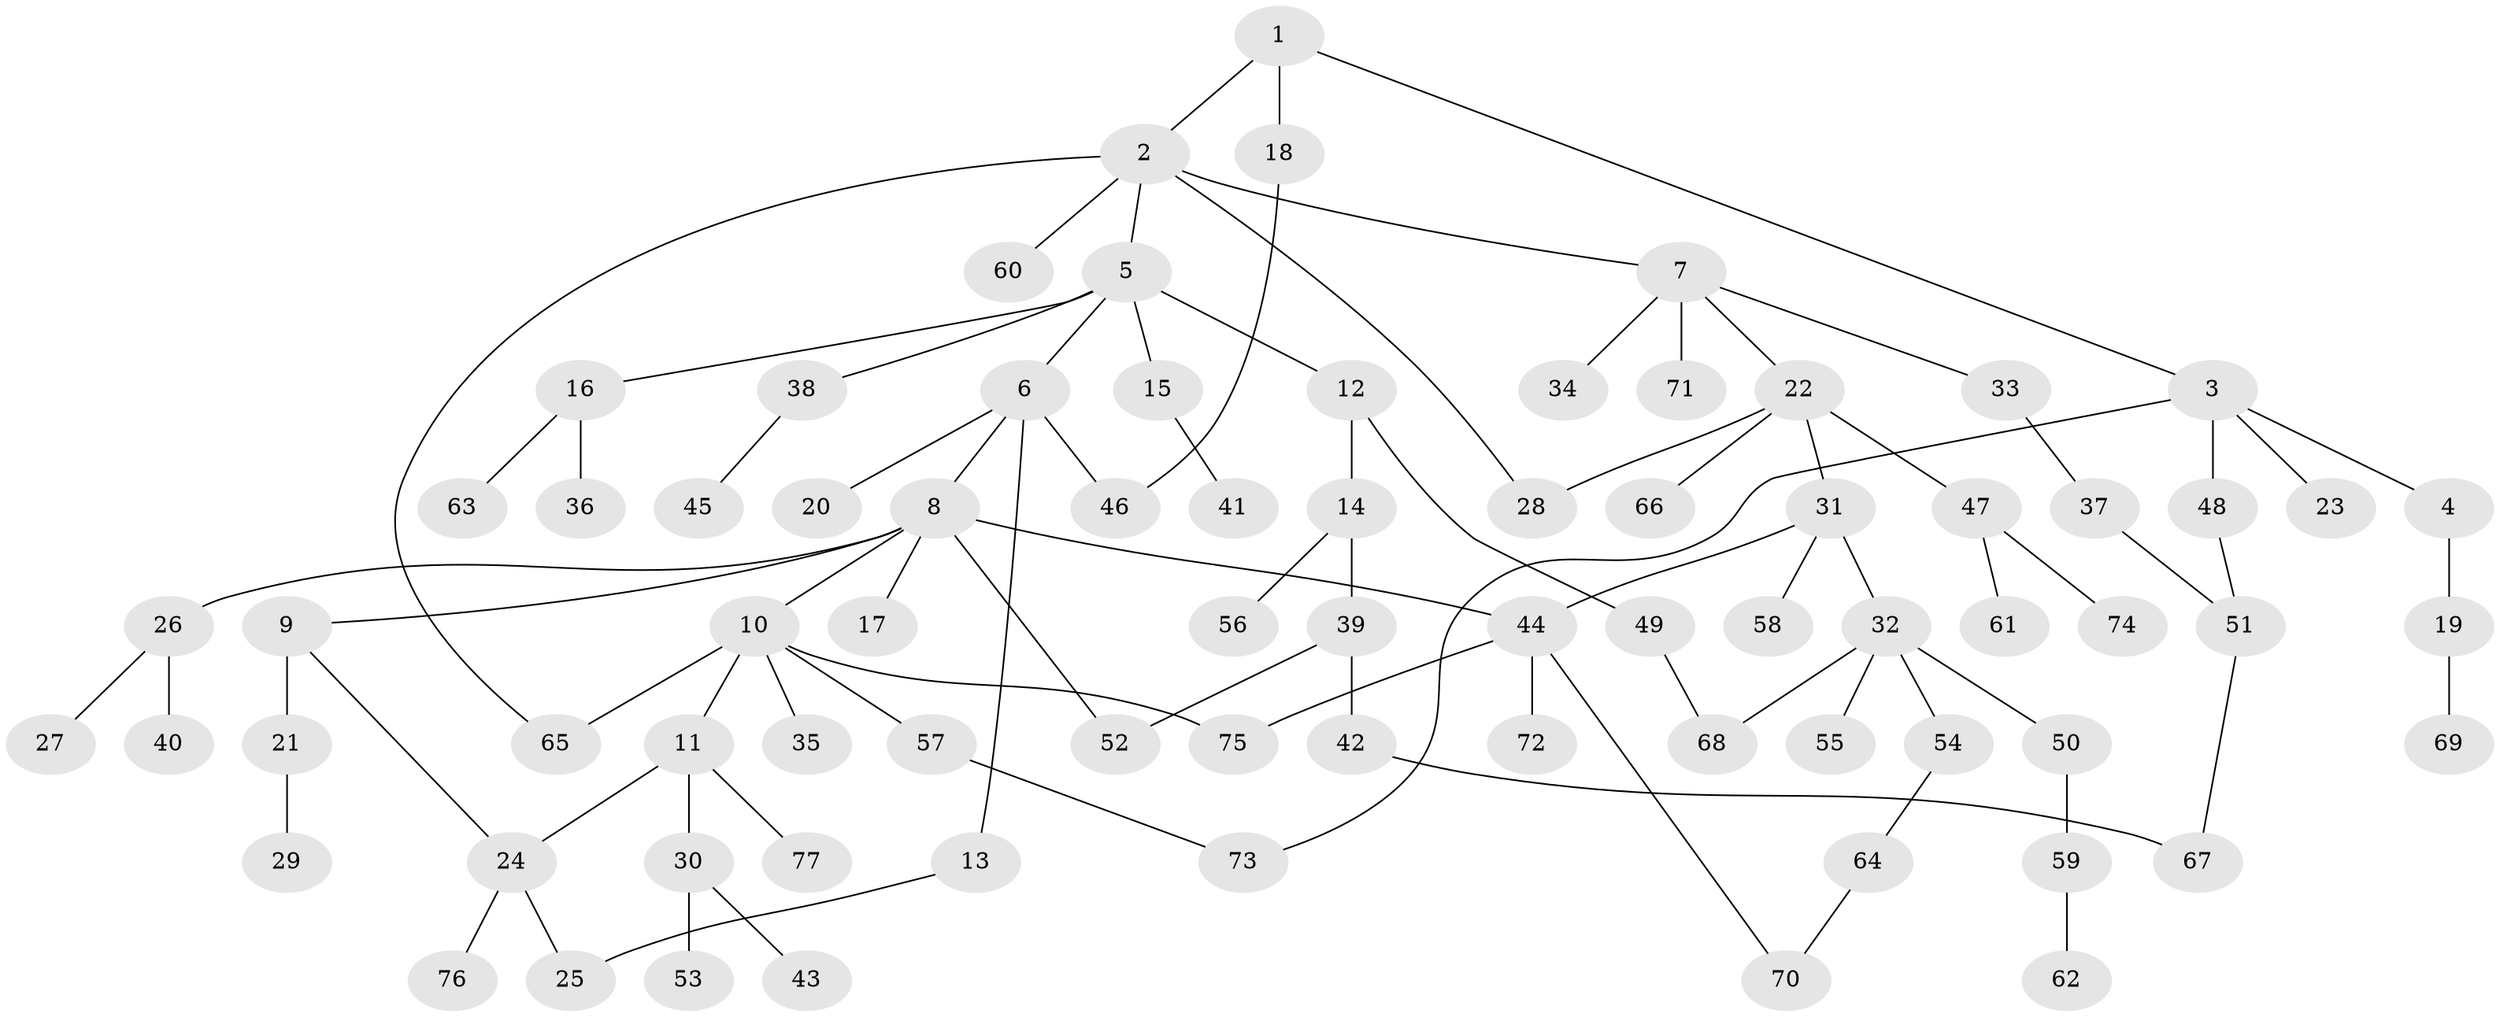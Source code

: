 // Generated by graph-tools (version 1.1) at 2025/10/02/27/25 16:10:55]
// undirected, 77 vertices, 89 edges
graph export_dot {
graph [start="1"]
  node [color=gray90,style=filled];
  1;
  2;
  3;
  4;
  5;
  6;
  7;
  8;
  9;
  10;
  11;
  12;
  13;
  14;
  15;
  16;
  17;
  18;
  19;
  20;
  21;
  22;
  23;
  24;
  25;
  26;
  27;
  28;
  29;
  30;
  31;
  32;
  33;
  34;
  35;
  36;
  37;
  38;
  39;
  40;
  41;
  42;
  43;
  44;
  45;
  46;
  47;
  48;
  49;
  50;
  51;
  52;
  53;
  54;
  55;
  56;
  57;
  58;
  59;
  60;
  61;
  62;
  63;
  64;
  65;
  66;
  67;
  68;
  69;
  70;
  71;
  72;
  73;
  74;
  75;
  76;
  77;
  1 -- 2;
  1 -- 3;
  1 -- 18;
  2 -- 5;
  2 -- 7;
  2 -- 28;
  2 -- 60;
  2 -- 65;
  3 -- 4;
  3 -- 23;
  3 -- 48;
  3 -- 73;
  4 -- 19;
  5 -- 6;
  5 -- 12;
  5 -- 15;
  5 -- 16;
  5 -- 38;
  6 -- 8;
  6 -- 13;
  6 -- 20;
  6 -- 46;
  7 -- 22;
  7 -- 33;
  7 -- 34;
  7 -- 71;
  8 -- 9;
  8 -- 10;
  8 -- 17;
  8 -- 26;
  8 -- 44;
  8 -- 52;
  9 -- 21;
  9 -- 24;
  10 -- 11;
  10 -- 35;
  10 -- 57;
  10 -- 65;
  10 -- 75;
  11 -- 30;
  11 -- 77;
  11 -- 24;
  12 -- 14;
  12 -- 49;
  13 -- 25;
  14 -- 39;
  14 -- 56;
  15 -- 41;
  16 -- 36;
  16 -- 63;
  18 -- 46;
  19 -- 69;
  21 -- 29;
  22 -- 31;
  22 -- 47;
  22 -- 66;
  22 -- 28;
  24 -- 25;
  24 -- 76;
  26 -- 27;
  26 -- 40;
  30 -- 43;
  30 -- 53;
  31 -- 32;
  31 -- 58;
  31 -- 44;
  32 -- 50;
  32 -- 54;
  32 -- 55;
  32 -- 68;
  33 -- 37;
  37 -- 51;
  38 -- 45;
  39 -- 42;
  39 -- 52;
  42 -- 67;
  44 -- 70;
  44 -- 72;
  44 -- 75;
  47 -- 61;
  47 -- 74;
  48 -- 51;
  49 -- 68;
  50 -- 59;
  51 -- 67;
  54 -- 64;
  57 -- 73;
  59 -- 62;
  64 -- 70;
}
